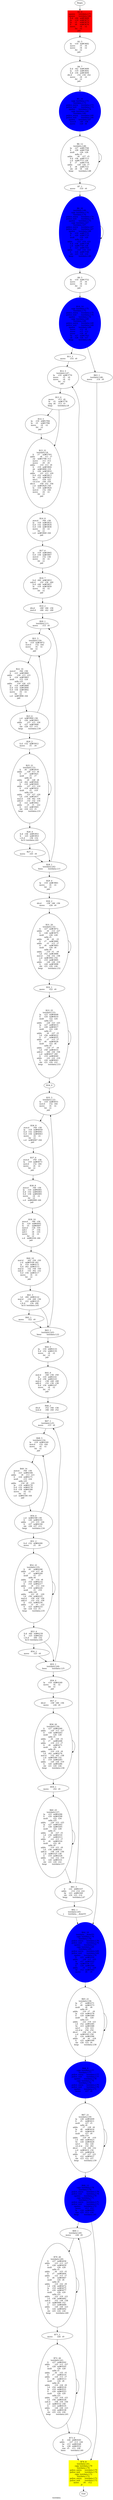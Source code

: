 digraph G{
	label = "testdata"	style = "dashed";
	color = purple;
	Node0 [label = "Begin"];
	Node0 -> {Node2 }
	Node1 [label = "End"];
	Node1 -> {}
	Node2 [label = "B2_9\nspawn	testdata.L73\nspawn	testdata.L66\nli.d	r44	nd#3669	\nla	r19	nd#3672	\nla	r5	nd#3674	\nli	r6	nd#3676	\nmove	r4	r2	\nfst	r2	\njalr	\n"];
	Node2 -> {Node3 }
	Node3 [label = "B3_5\nla	r19	nd#3682	\nmove	r5	r0	\nmove	r4	r2	\nfst	r2	\njalr	\n"];
	Node3 -> {Node4 }
	Node4 [label = "B4_7\nli.d	r42	nd#3689	\nla	r19	nd#3692	\nli.d	r34	nd#3694	\ndiv.d	r32	r34	r42	\nmove	r4	r2	\nfst	r2	\njalr	\n"];
	Node4 -> {Node5 }
	Node5 [label = "B5_10\ncqip	testdata.L73\ntestdata.L73:\npslice_entry	testdata.L73\npslice_exit	testdata.L73\nspawn	testdata.L74\ncqip	testdata.L66\ntestdata.L66:\npslice_entry	testdata.L66\npslice_exit	testdata.L66\nspawn	testdata.L67\nmov.d	r40	r36	\nmove	r26	r0	\n"];
	Node5 -> {Node6 }
	Node6 [label = "B6_12\ntestdata.L48:\nla	r27	nd#3706	\nli	r28	nd#3708	\nmult	r26	r28	\nmflo	r5	\naddu	r6	r27	r5	\nli.d	r36	nd#3713	\ns.d	nd#3715	r36	\nli	r7	nd#3718	\naddu	r26	r26	r7	\nli	r8	nd#3721	\nsle	r9	r8	r26	\nbeqz	testdata.L48\n"];
	Node6 -> {Node7 Node6 }
	Node7 [label = "B7_1\nmove	r10	r0	\n"];
	Node7 -> {Node8 }
	Node8 [label = "B8_20\ntestdata.L49:\ncqip	testdata.L74\ntestdata.L74:\npslice_entry	testdata.L74\npslice_exit	testdata.L74\nspawn	testdata.L75\ncqip	testdata.L67\ntestdata.L67:\npslice_entry	testdata.L67\npslice_exit	testdata.L67\nspawn	testdata.L68\nla	r19	nd#3731	\nli	r20	nd#3733	\nmult	r10	r20	\nmflo	r21	\naddu	r22	r19	r21	\nli.d	r38	nd#3738	\ns.d	nd#3740	r38	\nli	r23	nd#3743	\naddu	r10	r10	r23	\nli	r24	nd#3746	\nsle	r25	r24	r10	\nbeqz	testdata.L49\n"];
	Node8 -> {Node9 Node8 }
	Node9 [label = "B9_5\nla	r19	nd#3752	\nmove	r5	r0	\nmove	r4	r2	\nfst	r2	\njalr	\n"];
	Node9 -> {Node10 }
	Node10 [label = "B10_14\ncqip	testdata.L75\ntestdata.L75:\npslice_entry	testdata.L75\npslice_exit	testdata.L75\nspawn	testdata.L76\ncqip	testdata.L68\ntestdata.L68:\npslice_entry	testdata.L68\npslice_exit	testdata.L68\nspawn	testdata.L69\nmove	r12	r9	\nmove	r11	r12	\nmove	r26	r0	\nlw	r27	nd#3763	\nslt	r28	r26	r27	\nbeqz	testdata.L46\n"];
	Node10 -> {Node11 Node63 }
	Node11 [label = "B11_1\nmove	r14	r0	\n"];
	Node11 -> {Node12 }
	Node12 [label = "B12_5\ntestdata.L47:\nla	r19	nd#3770	\nmove	r5	r0	\nmove	r4	r2	\nfst	r2	\njalr	\n"];
	Node12 -> {Node13 }
	Node13 [label = "B13_4\nmove	r13	r9	\nla	r5	nd#3778	\nseq	r6	r13	r5	\nbeqz	testdata.L8\n"];
	Node13 -> {Node14 Node15 }
	Node14 [label = "B14_5\nla	r19	nd#3784	\nla	r5	nd#3786	\nmove	r4	r2	\nfst	r2	\njalr	\n"];
	Node14 -> {Node15 }
	Node15 [label = "B15_21\ntestdata.L8:\nli	r7	nd#3793	\naddu	r8	r11	r7	\nsw	nd#3796	r13	\nmove	r11	r13	\nmove	r9	r0	\naddu	r10	r13	r9	\nli	r19	nd#3804	\nsh	nd#3806	r19	\nli	r20	nd#3810	\naddu	r21	r13	r20	\nli.d	r52	nd#3813	\nlw	r22	nd#3815	\nmtc1	r54	r22	\ncvt.d.w	r56	r54	\ndiv.d	r58	r52	r56	\ns.d	nd#3820	r58	\nla	r19	nd#3824	\nmov.d	r32	r44	\nmove	r4	r2	\nfst	r2	\njalr	\n"];
	Node15 -> {Node16 }
	Node16 [label = "B16_8\nmov.d	r44	r36	\nla	r19	nd#3832	\nli.d	r32	nd#3834	\nli.d	r34	nd#3836	\nmove	r4	r2	\nfst	r2	\ns.d	nd#3840	r44	\njalr	\n"];
	Node16 -> {Node17 }
	Node17 [label = "B17_6\nla	r19	nd#3845	\nli.d	r34	nd#3847	\nmov.d	r32	r36	\nmove	r4	r2	\nfst	r2	\njalr	\n"];
	Node17 -> {Node18 }
	Node18 [label = "B18_7\nli.d	r60	nd#3853	\nsub.d	r32	r36	r60	\nli.d	r46	nd#3857	\nla	r19	nd#3859	\nmove	r4	r2	\nfst	r2	\njalr	\n"];
	Node18 -> {Node19 }
	Node19 [label = "B19_2\ndiv.d	r48	r46	r36	\nmul.d	r46	r42	r48	\n"];
	Node19 -> {Node20 }
	Node20 [label = "B20_1\ntestdata.L11:\nmove	r15	r0	\n"];
	Node20 -> {Node21 }
	Node21 [label = "B21_5\ntestdata.L50:\nla	r19	nd#3872	\nmov.d	r32	r44	\nmove	r4	r2	\nfst	r2	\njalr	\n"];
	Node21 -> {Node22 }
	Node22 [label = "B22_14\nmov.d	r44	r36	\nli	r23	nd#3880	\naddu	r26	r13	r23	\nli	r24	nd#3883	\nmult	r15	r24	\nmflo	r25	\naddu	r16	r26	r25	\nla	r19	nd#3888	\nli.d	r32	nd#3890	\nli.d	r34	nd#3892	\nmove	r4	r2	\nfst	r2	\ns.d	nd#3896	r44	\njalr	\n"];
	Node22 -> {Node23 }
	Node23 [label = "B23_6\ns.d	nd#3900	r36	\nli	r26	nd#3903	\naddu	r15	r15	r26	\nli	r27	nd#3906	\nsle	r28	r27	r15	\nbeqz	testdata.L50\n"];
	Node23 -> {Node24 Node21 }
	Node24 [label = "B24_2\nli.d	r32	nd#3912	\nmove	r5	r0	\n"];
	Node24 -> {Node25 }
	Node25 [label = "B25_21\ntestdata.L51:\nli	r6	nd#3918	\naddu	r28	r13	r6	\nli	r7	nd#3921	\nmult	r5	r7	\nmflo	r8	\naddu	r9	r28	r8	\nl.d	r62	nd#3926	\nli	r10	nd#3929	\naddu	r27	r13	r10	\nli	r19	nd#3932	\nmult	r5	r19	\nmflo	r20	\naddu	r21	r27	r20	\nl.d	r34	nd#3937	\nmul.d	r34	r62	r34	\nadd.d	r32	r32	r34	\nli	r22	nd#3942	\naddu	r5	r5	r22	\nli	r23	nd#3945	\nsle	r24	r23	r5	\nbeqz	testdata.L51\n"];
	Node25 -> {Node26 Node25 }
	Node26 [label = "B26_4\nli.d	r36	nd#3951	\nli	r25	nd#3953	\nc.lt.d	r36	r32	\nbc1t	testdata.L62\n"];
	Node26 -> {Node27 Node28 }
	Node27 [label = "B27_1\nmove	r25	r0	\n"];
	Node27 -> {Node28 }
	Node28 [label = "B28_1\ntestdata.L62:\nbnez	testdata.L11\n"];
	Node28 -> {Node29 Node20 }
	Node29 [label = "B29_4\nla	r19	nd#3961	\nmove	r4	r2	\nfst	r2	\njalr	\n"];
	Node29 -> {Node30 }
	Node30 [label = "B30_2\ndiv.d	r38	r46	r36	\nmove	r26	r0	\n"];
	Node30 -> {Node31 }
	Node31 [label = "B31_20\ntestdata.L52:\nli	r27	nd#3972	\naddu	r6	r13	r27	\nli	r28	nd#3975	\nmult	r26	r28	\nmflo	r5	\naddu	r6	r6	r5	\nli	r7	nd#3980	\naddu	r5	r13	r7	\nli	r8	nd#3983	\nmult	r26	r8	\nmflo	r9	\naddu	r10	r5	r9	\nl.d	r52	nd#3988	\nmul.d	r54	r52	r38	\ns.d	nd#3992	r54	\nli	r19	nd#3995	\naddu	r26	r26	r19	\nli	r20	nd#3998	\nsle	r21	r20	r26	\nbeqz	testdata.L52\n"];
	Node31 -> {Node32 Node31 }
	Node32 [label = "B32_1\nmove	r22	r0	\n"];
	Node32 -> {Node33 }
	Node33 [label = "B33_25\ntestdata.L53:\nla	r23	nd#4008	\nli	r24	nd#4010	\nmult	r22	r24	\nmflo	r25	\naddu	r26	r23	r25	\nla	r27	nd#4015	\nli	r28	nd#4017	\nmult	r22	r28	\nmflo	r5	\naddu	r6	r27	r5	\nl.d	r56	nd#4022	\nli	r7	nd#4025	\naddu	r7	r13	r7	\nli	r8	nd#4028	\nmult	r22	r8	\nmflo	r9	\naddu	r10	r7	r9	\nl.d	r58	nd#4033	\nadd.d	r60	r56	r58	\ns.d	nd#4037	r60	\nli	r19	nd#4040	\naddu	r22	r22	r19	\nli	r20	nd#4043	\nsle	r21	r20	r22	\nbeqz	testdata.L53\n"];
	Node33 -> {Node34 Node33 }
	Node34 [label = "B34_0\n"];
	Node34 -> {Node35 }
	Node35 [label = "B35_5\ntestdata.L22:\nla	r19	nd#4051	\nmov.d	r32	r44	\nmove	r4	r2	\nfst	r2	\njalr	\n"];
	Node35 -> {Node36 }
	Node36 [label = "B36_8\nmov.d	r44	r36	\nla	r19	nd#4059	\nli.d	r32	nd#4061	\nli.d	r34	nd#4063	\nmove	r4	r2	\nfst	r2	\ns.d	nd#4067	r44	\njalr	\n"];
	Node36 -> {Node37 }
	Node37 [label = "B37_6\nmov.d	r50	r36	\nla	r19	nd#4073	\nmov.d	r32	r44	\nmove	r4	r2	\nfst	r2	\njalr	\n"];
	Node37 -> {Node38 }
	Node38 [label = "B38_8\nmov.d	r44	r36	\nla	r19	nd#4081	\nli.d	r32	nd#4083	\nli.d	r34	nd#4085	\nmove	r4	r2	\nfst	r2	\ns.d	nd#4089	r44	\njalr	\n"];
	Node38 -> {Node39 }
	Node39 [label = "B39_10\nmov.d	r46	r36	\nla	r19	nd#4095	\nla	r5	nd#4097	\nmov.d	r34	r50	\nmfc1	r7	r34	\nmfc1	r8	r35	\nmove	r4	r2	\nfst	r2	\ns.d	nd#4104	r46	\njalr	\n"];
	Node39 -> {Node40 }
	Node40 [label = "B40_10\nmul.d	r62	r50	r50	\ns.d	nd#4109	r62	\nla	r19	nd#4111	\nli.d	r62	nd#4113	\nmul.d	r32	r50	r50	\nsub.d	r32	r62	r32	\nli.d	r34	nd#4117	\nmove	r4	r2	\nfst	r2	\njalr	\n"];
	Node40 -> {Node41 }
	Node41 [label = "B41_5\nl.d	r60	nd#4122	\nmul.d	r34	r60	r36	\nli	r22	nd#4125	\nc.lt.d	r34	r46	\nbc1t	testdata.L63\n"];
	Node41 -> {Node42 Node43 }
	Node42 [label = "B42_1\nmove	r22	r0	\n"];
	Node42 -> {Node43 }
	Node43 [label = "B43_1\ntestdata.L63:\nbnez	testdata.L22\n"];
	Node43 -> {Node44 Node35 }
	Node44 [label = "B44_5\nla	r19	nd#4133	\nli.d	r32	nd#4135	\nmove	r4	r2	\nfst	r2	\njalr	\n"];
	Node44 -> {Node45 }
	Node45 [label = "B45_9\nmul.d	r46	r36	r50	\nla	r19	nd#4141	\nli.d	r36	nd#4143	\nmul.d	r38	r48	r48	\nadd.d	r32	r36	r38	\nli.d	r34	nd#4147	\nmove	r4	r2	\nfst	r2	\njalr	\n"];
	Node45 -> {Node46 }
	Node46 [label = "B46_2\ndiv.d	r52	r46	r36	\nmul.d	r46	r40	r52	\n"];
	Node46 -> {Node47 }
	Node47 [label = "B47_1\ntestdata.L25:\nmove	r15	r0	\n"];
	Node47 -> {Node48 }
	Node48 [label = "B48_5\ntestdata.L54:\nla	r19	nd#4160	\nmov.d	r32	r44	\nmove	r4	r2	\nfst	r2	\njalr	\n"];
	Node48 -> {Node49 }
	Node49 [label = "B49_14\nmov.d	r44	r36	\nli	r23	nd#4168	\naddu	r8	r13	r23	\nli	r24	nd#4171	\nmult	r15	r24	\nmflo	r25	\naddu	r16	r8	r25	\nla	r19	nd#4176	\nli.d	r32	nd#4178	\nli.d	r34	nd#4180	\nmove	r4	r2	\nfst	r2	\ns.d	nd#4184	r44	\njalr	\n"];
	Node49 -> {Node50 }
	Node50 [label = "B50_6\ns.d	nd#4188	r36	\nli	r26	nd#4191	\naddu	r15	r15	r26	\nli	r27	nd#4194	\nsle	r28	r27	r15	\nbeqz	testdata.L54\n"];
	Node50 -> {Node51 Node48 }
	Node51 [label = "B51_2\nli.d	r32	nd#4200	\nmove	r5	r0	\n"];
	Node51 -> {Node52 }
	Node52 [label = "B52_21\ntestdata.L55:\nli	r6	nd#4206	\naddu	r10	r13	r6	\nli	r7	nd#4209	\nmult	r5	r7	\nmflo	r8	\naddu	r9	r10	r8	\nl.d	r54	nd#4214	\nli	r10	nd#4217	\naddu	r9	r13	r10	\nli	r19	nd#4220	\nmult	r5	r19	\nmflo	r20	\naddu	r21	r9	r20	\nl.d	r56	nd#4225	\nmul.d	r58	r54	r56	\nadd.d	r32	r32	r58	\nli	r22	nd#4230	\naddu	r5	r5	r22	\nli	r23	nd#4233	\nsle	r24	r23	r5	\nbeqz	testdata.L55\n"];
	Node52 -> {Node53 Node52 }
	Node53 [label = "B53_4\nli.d	r60	nd#4239	\nli	r25	nd#4241	\nc.lt.d	r60	r32	\nbc1t	testdata.L64\n"];
	Node53 -> {Node54 Node55 }
	Node54 [label = "B54_1\nmove	r25	r0	\n"];
	Node54 -> {Node55 }
	Node55 [label = "B55_1\ntestdata.L64:\nbnez	testdata.L25\n"];
	Node55 -> {Node56 Node47 }
	Node56 [label = "B56_4\nla	r19	nd#4249	\nmove	r4	r2	\nfst	r2	\njalr	\n"];
	Node56 -> {Node57 }
	Node57 [label = "B57_2\ndiv.d	r38	r46	r36	\nmove	r26	r0	\n"];
	Node57 -> {Node58 }
	Node58 [label = "B58_20\ntestdata.L56:\nli	r27	nd#4260	\naddu	r20	r13	r27	\nli	r28	nd#4263	\nmult	r26	r28	\nmflo	r5	\naddu	r6	r20	r5	\nli	r7	nd#4268	\naddu	r19	r13	r7	\nli	r8	nd#4271	\nmult	r26	r8	\nmflo	r9	\naddu	r10	r19	r9	\nl.d	r62	nd#4276	\nmul.d	r32	r62	r38	\ns.d	nd#4280	r32	\nli	r19	nd#4283	\naddu	r26	r26	r19	\nli	r20	nd#4286	\nsle	r21	r20	r26	\nbeqz	testdata.L56\n"];
	Node58 -> {Node59 Node58 }
	Node59 [label = "B59_1\nmove	r22	r0	\n"];
	Node59 -> {Node60 }
	Node60 [label = "B60_25\ntestdata.L57:\nla	r23	nd#4296	\nli	r24	nd#4298	\nmult	r22	r24	\nmflo	r25	\naddu	r26	r23	r25	\nla	r27	nd#4303	\nli	r28	nd#4305	\nmult	r22	r28	\nmflo	r5	\naddu	r6	r27	r5	\nl.d	r34	nd#4310	\nli	r7	nd#4313	\naddu	r21	r13	r7	\nli	r8	nd#4316	\nmult	r22	r8	\nmflo	r9	\naddu	r10	r21	r9	\nl.d	r36	nd#4321	\nadd.d	r38	r34	r36	\ns.d	nd#4325	r38	\nli	r19	nd#4328	\naddu	r22	r22	r19	\nli	r20	nd#4331	\nsle	r21	r20	r22	\nbeqz	testdata.L57\n"];
	Node60 -> {Node61 Node60 }
	Node61 [label = "B61_5\nli	r22	nd#4337	\naddu	r14	r14	r22	\nlw	r23	nd#4340	\nsle	r24	r23	r14	\nbeqz	testdata.L47\n"];
	Node61 -> {Node62 Node12 }
	Node62 [label = "B62_1\ntestdata.L65:\nj	testdata.__done55\n"];
	Node62 -> {Node64 }
	Node63 [label = "B63_1\ntestdata.L46:\nmove	r14	r0	\n"];
	Node63 -> {Node64 }
	Node64 [label = "B64_16\ntestdata.__done55:\ncqip	testdata.L76\ntestdata.L76:\npslice_entry	testdata.L76\npslice_exit	testdata.L76\nspawn	testdata.L77\ncqip	testdata.L69\ntestdata.L69:\npslice_entry	testdata.L69\npslice_exit	testdata.L69\nspawn	testdata.L70\nli	r25	nd#4350	\naddu	r26	r11	r25	\nla	r27	nd#4353	\nsw	nd#4356	r27	\nli	r28	nd#4360	\naddu	r5	r12	r28	\nlw	r12	nd#4363	\nmove	r6	r0	\n"];
	Node64 -> {Node65 }
	Node65 [label = "B65_21\ntestdata.L58:\nla	r7	nd#4371	\nli	r8	nd#4373	\nmult	r6	r8	\nmflo	r9	\naddu	r10	r7	r9	\nla	r19	nd#4378	\nli	r20	nd#4380	\nmult	r6	r20	\nmflo	r21	\naddu	r22	r19	r21	\nl.d	r52	nd#4385	\nlw	r23	nd#4388	\nmtc1	r54	r23	\ncvt.d.w	r56	r54	\ndiv.d	r58	r52	r56	\ns.d	nd#4393	r58	\nli	r24	nd#4396	\naddu	r6	r6	r24	\nli	r25	nd#4399	\nsle	r26	r25	r6	\nbeqz	testdata.L58\n"];
	Node65 -> {Node66 Node65 }
	Node66 [label = "B66_9\ncqip	testdata.L77\ntestdata.L77:\npslice_entry	testdata.L77\npslice_exit	testdata.L77\nspawn	testdata.L78\ncqip	testdata.L70\ntestdata.L70:\npslice_entry	testdata.L70\npslice_exit	testdata.L70\nspawn	testdata.L71\nmove	r27	r0	\n"];
	Node66 -> {Node67 }
	Node67 [label = "B67_21\ntestdata.L59:\nla	r28	nd#4409	\nli	r5	nd#4411	\nmult	r27	r5	\nmflo	r6	\naddu	r7	r28	r6	\nla	r8	nd#4416	\nli	r9	nd#4418	\nmult	r27	r9	\nmflo	r10	\naddu	r19	r8	r10	\nl.d	r60	nd#4423	\nlw	r20	nd#4426	\nmtc1	r62	r20	\ncvt.d.w	r32	r62	\ndiv.d	r34	r60	r32	\ns.d	nd#4431	r34	\nli	r21	nd#4434	\naddu	r27	r27	r21	\nli	r22	nd#4437	\nsle	r23	r22	r27	\nbeqz	testdata.L59\n"];
	Node67 -> {Node68 Node67 }
	Node68 [label = "B68_12\ncqip	testdata.L78\ntestdata.L78:\npslice_entry	testdata.L78\npslice_exit	testdata.L78\nspawn	testdata.L79\ncqip	testdata.L71\ntestdata.L71:\npslice_entry	testdata.L71\npslice_exit	testdata.L71\nspawn	testdata.L72\nmove	r13	r12	\nla	r24	nd#4445	\nsne	r25	r13	r24	\nbeqz	testdata.L41\n"];
	Node68 -> {Node69 Node74 }
	Node69 [label = "B69_1\ntestdata.L40:\nmove	r26	r0	\n"];
	Node69 -> {Node70 }
	Node70 [label = "B70_26\ntestdata.L60:\nli	r27	nd#4456	\naddu	r23	r13	r27	\nli	r28	nd#4459	\nmult	r26	r28	\nmflo	r5	\naddu	r6	r23	r5	\nli	r7	nd#4464	\naddu	r22	r13	r7	\nli	r8	nd#4467	\nmult	r26	r8	\nmflo	r9	\naddu	r10	r22	r9	\nl.d	r36	nd#4472	\nla	r19	nd#4475	\nli	r20	nd#4477	\nmult	r26	r20	\nmflo	r21	\naddu	r22	r19	r21	\nl.d	r38	nd#4482	\nsub.d	r52	r36	r38	\ns.d	nd#4486	r52	\nli	r23	nd#4489	\naddu	r26	r26	r23	\nli	r24	nd#4492	\nsle	r25	r24	r26	\nbeqz	testdata.L60\n"];
	Node70 -> {Node71 Node70 }
	Node71 [label = "B71_1\nmove	r26	r0	\n"];
	Node71 -> {Node72 }
	Node72 [label = "B72_26\ntestdata.L61:\nli	r27	nd#4502	\naddu	r25	r13	r27	\nli	r28	nd#4505	\nmult	r26	r28	\nmflo	r5	\naddu	r6	r25	r5	\nli	r7	nd#4510	\naddu	r24	r13	r7	\nli	r8	nd#4513	\nmult	r26	r8	\nmflo	r9	\naddu	r10	r24	r9	\nl.d	r54	nd#4518	\nla	r19	nd#4521	\nli	r20	nd#4523	\nmult	r26	r20	\nmflo	r21	\naddu	r22	r19	r21	\nl.d	r56	nd#4528	\nsub.d	r58	r54	r56	\ns.d	nd#4532	r58	\nli	r23	nd#4535	\naddu	r26	r26	r23	\nli	r24	nd#4538	\nsle	r25	r24	r26	\nbeqz	testdata.L61\n"];
	Node72 -> {Node73 Node72 }
	Node73 [label = "B73_6\nli	r26	nd#4545	\naddu	r27	r13	r26	\nlw	r13	nd#4548	\nla	r28	nd#4552	\nsne	r5	r13	r28	\nbnez	testdata.L40\n"];
	Node73 -> {Node74 Node69 }
	Node74 [label = "B74_8\ntestdata.L41:\ncqip	testdata.L79\ntestdata.L79:\npslice_entry	testdata.L79\npslice_exit	testdata.L79\ncqip	testdata.L72\ntestdata.L72:\npslice_entry	testdata.L72\npslice_exit	testdata.L72\nmove	r9	r12	\njr	\n"];
	Node74 -> {Node1 }
	Node2 [shape = box ,style=filled ,color=red];
	Node2 [shape = box ,style=filled ,color=red];
	Node5 [shape = ellipse ,style=filled ,color=blue];
	Node5 [shape = ellipse ,style=filled ,color=blue];
	Node8 [shape = ellipse ,style=filled ,color=blue];
	Node8 [shape = ellipse ,style=filled ,color=blue];
	Node10 [shape = ellipse ,style=filled ,color=blue];
	Node10 [shape = ellipse ,style=filled ,color=blue];
	Node64 [shape = ellipse ,style=filled ,color=blue];
	Node64 [shape = ellipse ,style=filled ,color=blue];
	Node66 [shape = ellipse ,style=filled ,color=blue];
	Node66 [shape = ellipse ,style=filled ,color=blue];
	Node68 [shape = ellipse ,style=filled ,color=blue];
	Node68 [shape = ellipse ,style=filled ,color=blue];
	Node74 [shape = polygon ,style=filled ,color=yellow];
	Node74 [shape = polygon ,style=filled ,color=yellow];
}
